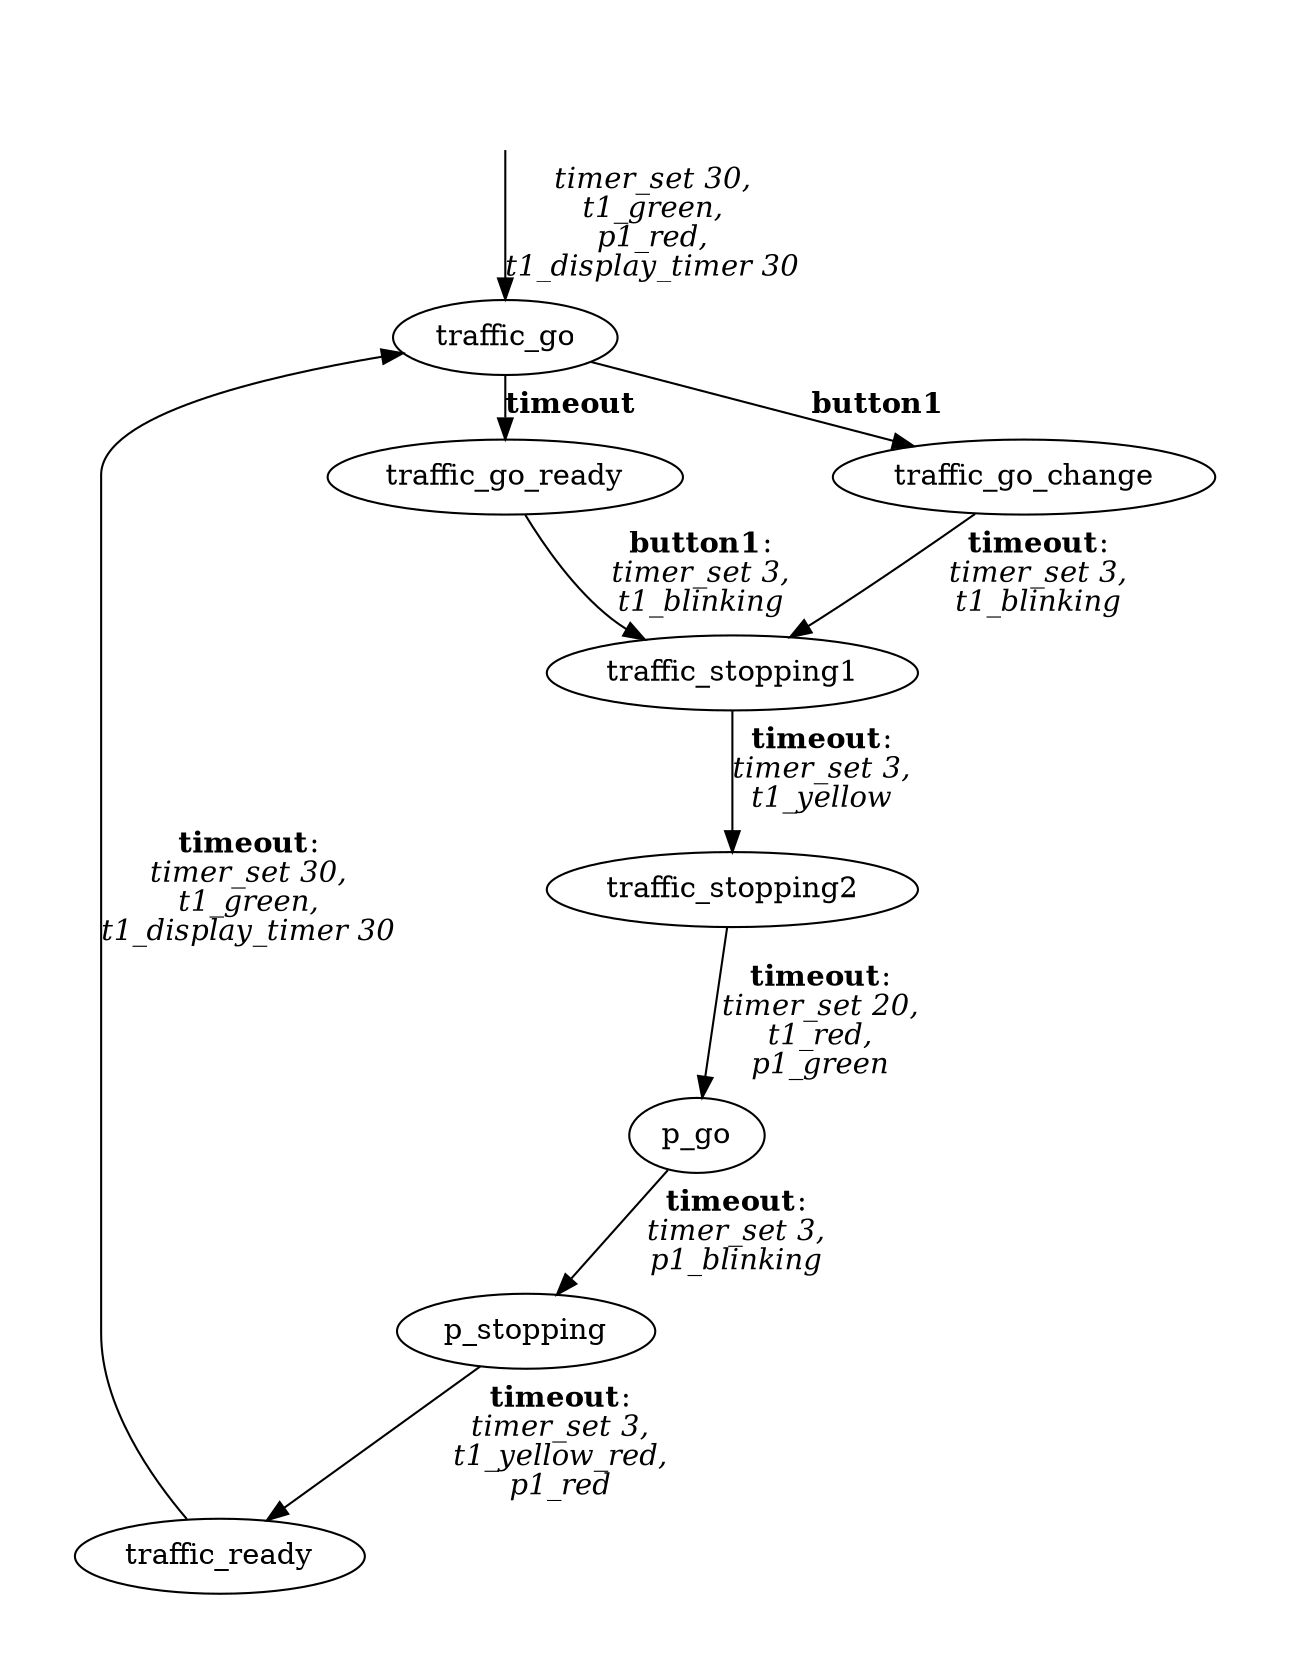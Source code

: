 // Traffic lights with button FSM
digraph G {
	nodesep=1 pad=0.5 ranksep=0
	START [style=invis]
	p_stopping
	traffic_stopping1
	traffic_ready
	p_go
	traffic_stopping2
	traffic_go
	traffic_go_ready
	traffic_go_change
	traffic_go -> traffic_go_ready
	    [label=<<b>timeout</b>>]
	traffic_go -> traffic_go_change
	    [label=<<b>button1</b>>]
	traffic_go_ready -> traffic_stopping1
	    [label=<<b>button1</b>:<br/><i>timer_set 3,<br/>t1_blinking</i>>]
	traffic_go_change -> traffic_stopping1
	    [label=<<b>timeout</b>:<br/><i>timer_set 3,<br/>t1_blinking</i>>]
	traffic_stopping1 -> traffic_stopping2
	    [label=<<b>timeout</b>:<br/><i>timer_set 3,<br/>t1_yellow</i>>]
	traffic_stopping2 -> p_go
	    [label=<<b>timeout</b>:<br/><i>timer_set 20,<br/>t1_red,<br/>p1_green</i>>]
	p_go -> p_stopping
	    [label=<<b>timeout</b>:<br/><i>timer_set 3,<br/>p1_blinking</i>>]
	p_stopping -> traffic_ready
	    [label=<<b>timeout</b>:<br/><i>timer_set 3,<br/>t1_yellow_red,<br/>p1_red</i>>]
	traffic_ready -> traffic_go
	    [label=<<b>timeout</b>:<br/><i>timer_set 30,<br/>t1_green,<br/>t1_display_timer 30</i>>]
	START -> traffic_go
	    [label=<<i>timer_set 30,<br/>t1_green,<br/>p1_red,<br/>t1_display_timer 30</i>>]
}
